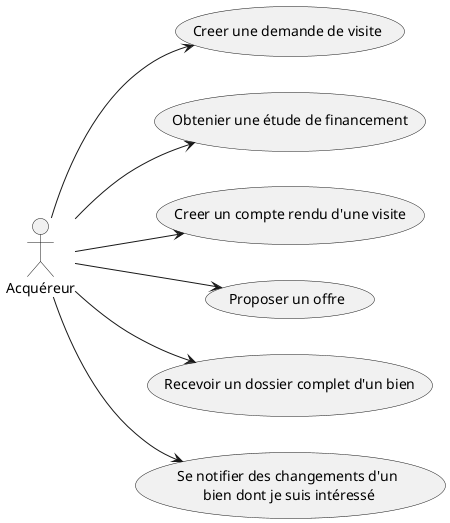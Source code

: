 @startuml
left to right direction
(Creer une demande de visite) as (1)
(Obtenier une étude de financement) as (2)
(Creer un compte rendu d'une visite) as (3)
(Proposer un offre) as (4)
(Recevoir un dossier complet d'un bien) as (5)
(Se notifier des changements d'un\n bien dont je suis intéressé) as (6)
Acquéreur --> (1)
Acquéreur --> (2)
Acquéreur --> (3)
Acquéreur --> (4)
Acquéreur --> (5)
Acquéreur --> (6)
@enduml
